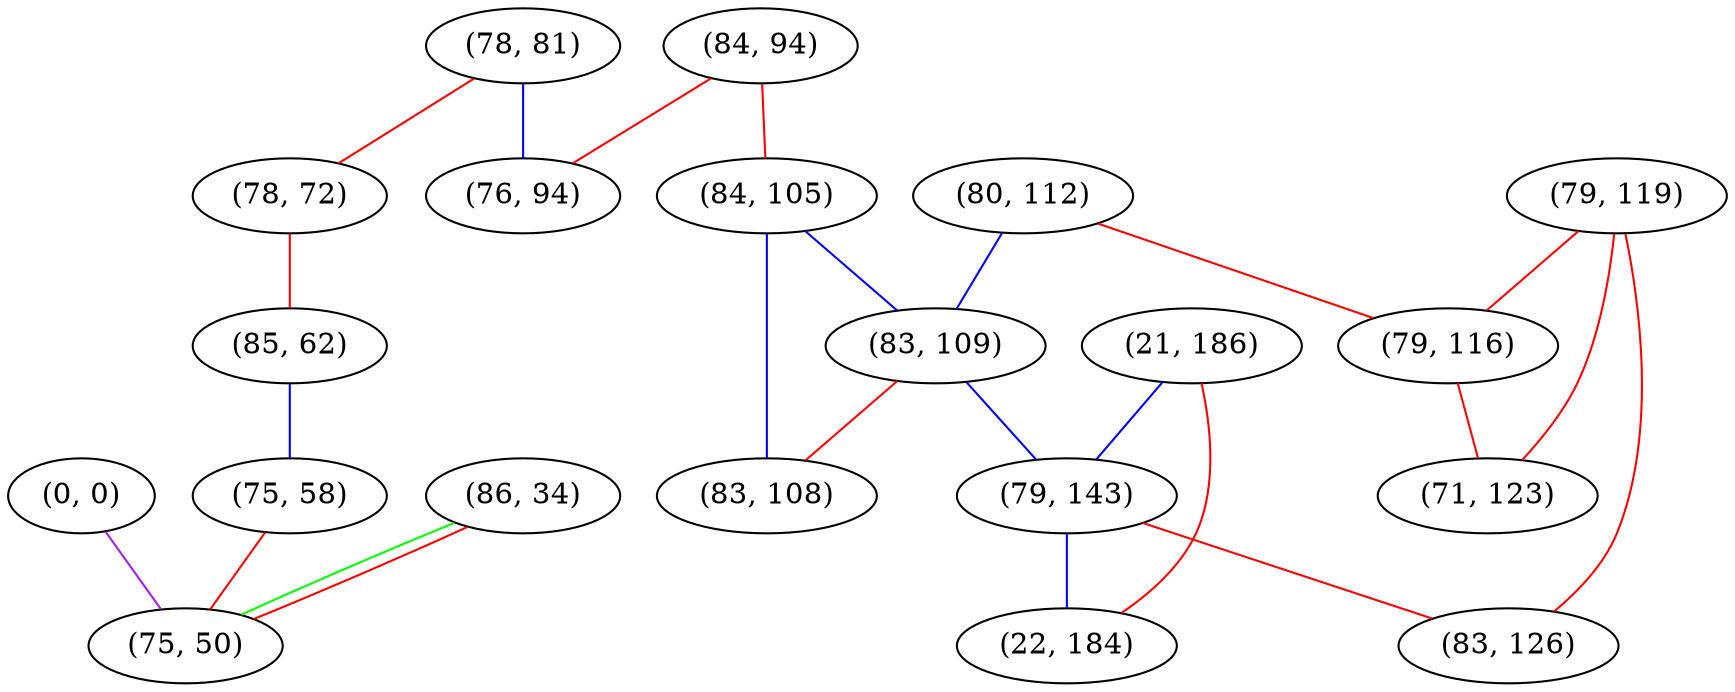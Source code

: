 graph "" {
"(78, 81)";
"(80, 112)";
"(21, 186)";
"(79, 119)";
"(79, 116)";
"(71, 123)";
"(84, 94)";
"(0, 0)";
"(78, 72)";
"(85, 62)";
"(75, 58)";
"(86, 34)";
"(84, 105)";
"(76, 94)";
"(83, 109)";
"(83, 108)";
"(75, 50)";
"(79, 143)";
"(83, 126)";
"(22, 184)";
"(78, 81)" -- "(78, 72)"  [color=red, key=0, weight=1];
"(78, 81)" -- "(76, 94)"  [color=blue, key=0, weight=3];
"(80, 112)" -- "(79, 116)"  [color=red, key=0, weight=1];
"(80, 112)" -- "(83, 109)"  [color=blue, key=0, weight=3];
"(21, 186)" -- "(22, 184)"  [color=red, key=0, weight=1];
"(21, 186)" -- "(79, 143)"  [color=blue, key=0, weight=3];
"(79, 119)" -- "(79, 116)"  [color=red, key=0, weight=1];
"(79, 119)" -- "(71, 123)"  [color=red, key=0, weight=1];
"(79, 119)" -- "(83, 126)"  [color=red, key=0, weight=1];
"(79, 116)" -- "(71, 123)"  [color=red, key=0, weight=1];
"(84, 94)" -- "(84, 105)"  [color=red, key=0, weight=1];
"(84, 94)" -- "(76, 94)"  [color=red, key=0, weight=1];
"(0, 0)" -- "(75, 50)"  [color=purple, key=0, weight=4];
"(78, 72)" -- "(85, 62)"  [color=red, key=0, weight=1];
"(85, 62)" -- "(75, 58)"  [color=blue, key=0, weight=3];
"(75, 58)" -- "(75, 50)"  [color=red, key=0, weight=1];
"(86, 34)" -- "(75, 50)"  [color=green, key=0, weight=2];
"(86, 34)" -- "(75, 50)"  [color=red, key=1, weight=1];
"(84, 105)" -- "(83, 108)"  [color=blue, key=0, weight=3];
"(84, 105)" -- "(83, 109)"  [color=blue, key=0, weight=3];
"(83, 109)" -- "(83, 108)"  [color=red, key=0, weight=1];
"(83, 109)" -- "(79, 143)"  [color=blue, key=0, weight=3];
"(79, 143)" -- "(22, 184)"  [color=blue, key=0, weight=3];
"(79, 143)" -- "(83, 126)"  [color=red, key=0, weight=1];
}
